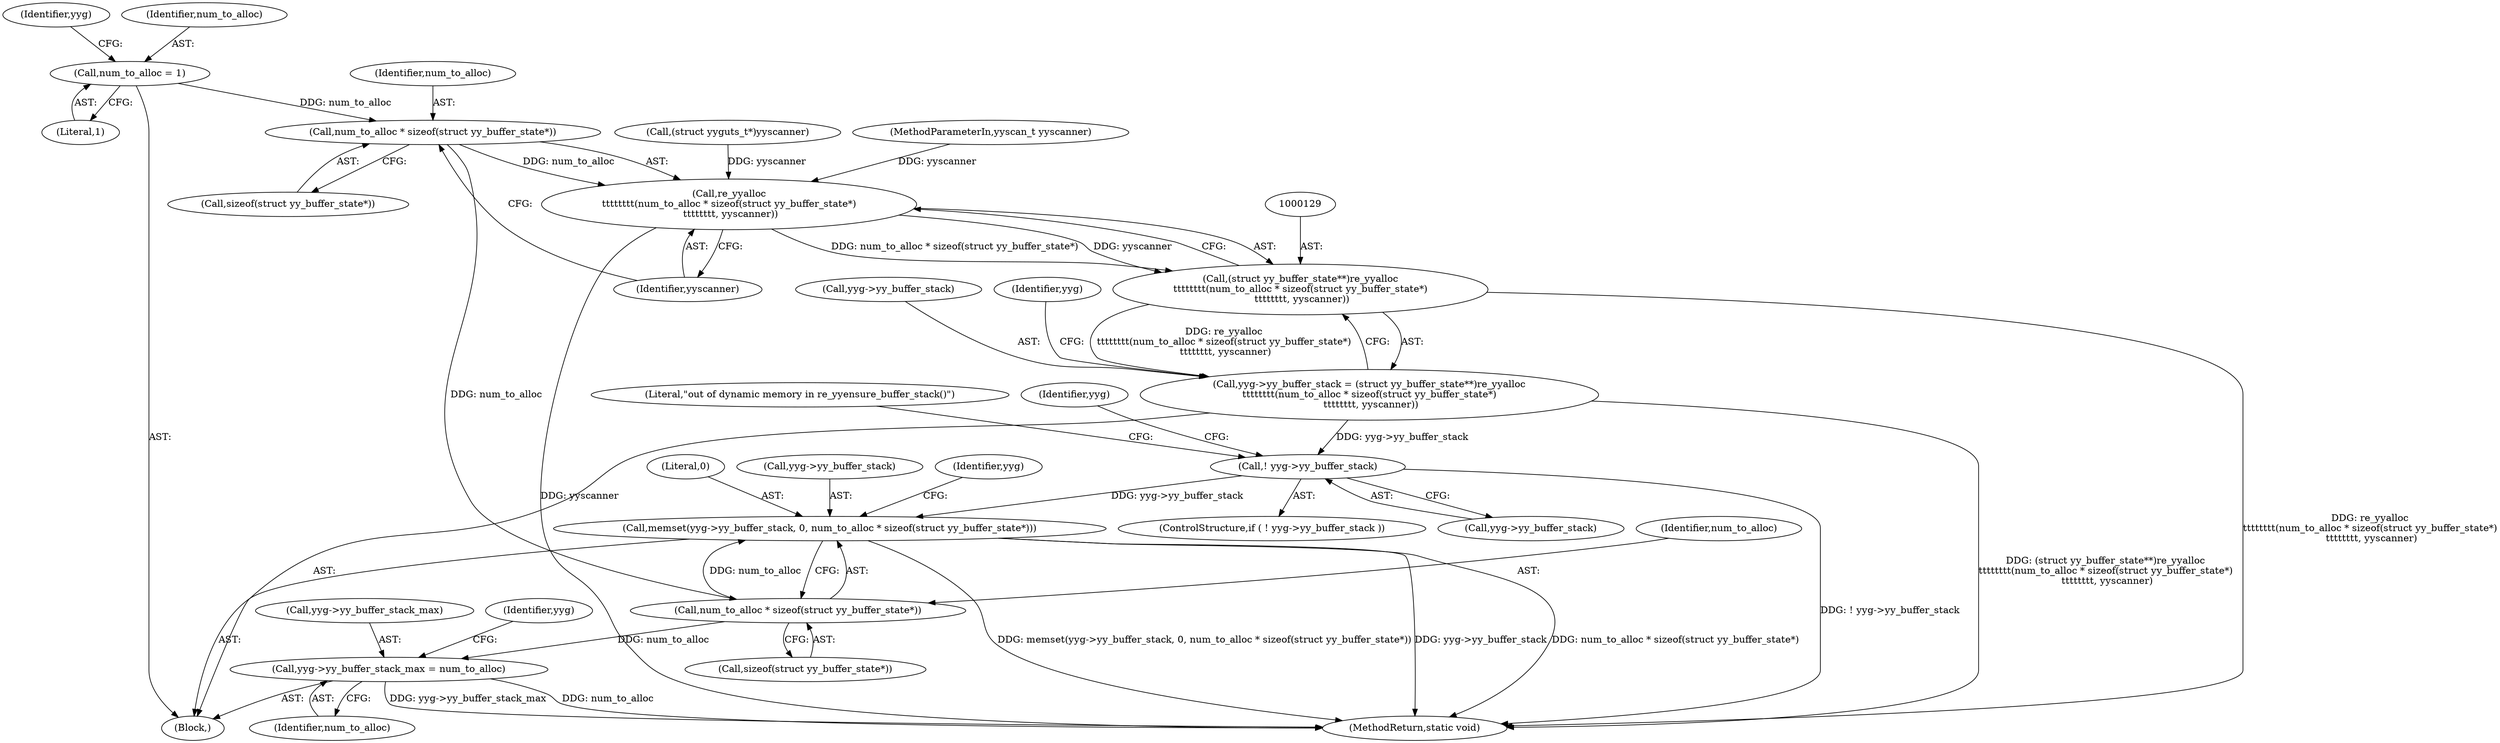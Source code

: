 digraph "0_yara_3119b232c9c453c98d8fa8b6ae4e37ba18117cd4@API" {
"1000131" [label="(Call,num_to_alloc * sizeof(struct yy_buffer_state*))"];
"1000121" [label="(Call,num_to_alloc = 1)"];
"1000130" [label="(Call,re_yyalloc\n\t\t\t\t\t\t\t\t(num_to_alloc * sizeof(struct yy_buffer_state*)\n \t\t\t\t\t\t\t\t, yyscanner))"];
"1000128" [label="(Call,(struct yy_buffer_state**)re_yyalloc\n\t\t\t\t\t\t\t\t(num_to_alloc * sizeof(struct yy_buffer_state*)\n \t\t\t\t\t\t\t\t, yyscanner))"];
"1000124" [label="(Call,yyg->yy_buffer_stack = (struct yy_buffer_state**)re_yyalloc\n\t\t\t\t\t\t\t\t(num_to_alloc * sizeof(struct yy_buffer_state*)\n \t\t\t\t\t\t\t\t, yyscanner))"];
"1000137" [label="(Call,! yyg->yy_buffer_stack)"];
"1000143" [label="(Call,memset(yyg->yy_buffer_stack, 0, num_to_alloc * sizeof(struct yy_buffer_state*)))"];
"1000148" [label="(Call,num_to_alloc * sizeof(struct yy_buffer_state*))"];
"1000152" [label="(Call,yyg->yy_buffer_stack_max = num_to_alloc)"];
"1000112" [label="(Call,(struct yyguts_t*)yyscanner)"];
"1000125" [label="(Call,yyg->yy_buffer_stack)"];
"1000143" [label="(Call,memset(yyg->yy_buffer_stack, 0, num_to_alloc * sizeof(struct yy_buffer_state*)))"];
"1000131" [label="(Call,num_to_alloc * sizeof(struct yy_buffer_state*))"];
"1000136" [label="(ControlStructure,if ( ! yyg->yy_buffer_stack ))"];
"1000150" [label="(Call,sizeof(struct yy_buffer_state*))"];
"1000152" [label="(Call,yyg->yy_buffer_stack_max = num_to_alloc)"];
"1000128" [label="(Call,(struct yy_buffer_state**)re_yyalloc\n\t\t\t\t\t\t\t\t(num_to_alloc * sizeof(struct yy_buffer_state*)\n \t\t\t\t\t\t\t\t, yyscanner))"];
"1000133" [label="(Call,sizeof(struct yy_buffer_state*))"];
"1000156" [label="(Identifier,num_to_alloc)"];
"1000126" [label="(Identifier,yyg)"];
"1000142" [label="(Literal,\"out of dynamic memory in re_yyensure_buffer_stack()\")"];
"1000123" [label="(Literal,1)"];
"1000144" [label="(Call,yyg->yy_buffer_stack)"];
"1000153" [label="(Call,yyg->yy_buffer_stack_max)"];
"1000135" [label="(Identifier,yyscanner)"];
"1000121" [label="(Call,num_to_alloc = 1)"];
"1000148" [label="(Call,num_to_alloc * sizeof(struct yy_buffer_state*))"];
"1000137" [label="(Call,! yyg->yy_buffer_stack)"];
"1000159" [label="(Identifier,yyg)"];
"1000120" [label="(Block,)"];
"1000124" [label="(Call,yyg->yy_buffer_stack = (struct yy_buffer_state**)re_yyalloc\n\t\t\t\t\t\t\t\t(num_to_alloc * sizeof(struct yy_buffer_state*)\n \t\t\t\t\t\t\t\t, yyscanner))"];
"1000225" [label="(MethodReturn,static void)"];
"1000138" [label="(Call,yyg->yy_buffer_stack)"];
"1000154" [label="(Identifier,yyg)"];
"1000122" [label="(Identifier,num_to_alloc)"];
"1000149" [label="(Identifier,num_to_alloc)"];
"1000139" [label="(Identifier,yyg)"];
"1000147" [label="(Literal,0)"];
"1000106" [label="(MethodParameterIn,yyscan_t yyscanner)"];
"1000130" [label="(Call,re_yyalloc\n\t\t\t\t\t\t\t\t(num_to_alloc * sizeof(struct yy_buffer_state*)\n \t\t\t\t\t\t\t\t, yyscanner))"];
"1000132" [label="(Identifier,num_to_alloc)"];
"1000145" [label="(Identifier,yyg)"];
"1000131" -> "1000130"  [label="AST: "];
"1000131" -> "1000133"  [label="CFG: "];
"1000132" -> "1000131"  [label="AST: "];
"1000133" -> "1000131"  [label="AST: "];
"1000135" -> "1000131"  [label="CFG: "];
"1000131" -> "1000130"  [label="DDG: num_to_alloc"];
"1000121" -> "1000131"  [label="DDG: num_to_alloc"];
"1000131" -> "1000148"  [label="DDG: num_to_alloc"];
"1000121" -> "1000120"  [label="AST: "];
"1000121" -> "1000123"  [label="CFG: "];
"1000122" -> "1000121"  [label="AST: "];
"1000123" -> "1000121"  [label="AST: "];
"1000126" -> "1000121"  [label="CFG: "];
"1000130" -> "1000128"  [label="AST: "];
"1000130" -> "1000135"  [label="CFG: "];
"1000135" -> "1000130"  [label="AST: "];
"1000128" -> "1000130"  [label="CFG: "];
"1000130" -> "1000225"  [label="DDG: yyscanner"];
"1000130" -> "1000128"  [label="DDG: num_to_alloc * sizeof(struct yy_buffer_state*)"];
"1000130" -> "1000128"  [label="DDG: yyscanner"];
"1000112" -> "1000130"  [label="DDG: yyscanner"];
"1000106" -> "1000130"  [label="DDG: yyscanner"];
"1000128" -> "1000124"  [label="AST: "];
"1000129" -> "1000128"  [label="AST: "];
"1000124" -> "1000128"  [label="CFG: "];
"1000128" -> "1000225"  [label="DDG: re_yyalloc\n\t\t\t\t\t\t\t\t(num_to_alloc * sizeof(struct yy_buffer_state*)\n \t\t\t\t\t\t\t\t, yyscanner)"];
"1000128" -> "1000124"  [label="DDG: re_yyalloc\n\t\t\t\t\t\t\t\t(num_to_alloc * sizeof(struct yy_buffer_state*)\n \t\t\t\t\t\t\t\t, yyscanner)"];
"1000124" -> "1000120"  [label="AST: "];
"1000125" -> "1000124"  [label="AST: "];
"1000139" -> "1000124"  [label="CFG: "];
"1000124" -> "1000225"  [label="DDG: (struct yy_buffer_state**)re_yyalloc\n\t\t\t\t\t\t\t\t(num_to_alloc * sizeof(struct yy_buffer_state*)\n \t\t\t\t\t\t\t\t, yyscanner)"];
"1000124" -> "1000137"  [label="DDG: yyg->yy_buffer_stack"];
"1000137" -> "1000136"  [label="AST: "];
"1000137" -> "1000138"  [label="CFG: "];
"1000138" -> "1000137"  [label="AST: "];
"1000142" -> "1000137"  [label="CFG: "];
"1000145" -> "1000137"  [label="CFG: "];
"1000137" -> "1000225"  [label="DDG: ! yyg->yy_buffer_stack"];
"1000137" -> "1000143"  [label="DDG: yyg->yy_buffer_stack"];
"1000143" -> "1000120"  [label="AST: "];
"1000143" -> "1000148"  [label="CFG: "];
"1000144" -> "1000143"  [label="AST: "];
"1000147" -> "1000143"  [label="AST: "];
"1000148" -> "1000143"  [label="AST: "];
"1000154" -> "1000143"  [label="CFG: "];
"1000143" -> "1000225"  [label="DDG: yyg->yy_buffer_stack"];
"1000143" -> "1000225"  [label="DDG: num_to_alloc * sizeof(struct yy_buffer_state*)"];
"1000143" -> "1000225"  [label="DDG: memset(yyg->yy_buffer_stack, 0, num_to_alloc * sizeof(struct yy_buffer_state*))"];
"1000148" -> "1000143"  [label="DDG: num_to_alloc"];
"1000148" -> "1000150"  [label="CFG: "];
"1000149" -> "1000148"  [label="AST: "];
"1000150" -> "1000148"  [label="AST: "];
"1000148" -> "1000152"  [label="DDG: num_to_alloc"];
"1000152" -> "1000120"  [label="AST: "];
"1000152" -> "1000156"  [label="CFG: "];
"1000153" -> "1000152"  [label="AST: "];
"1000156" -> "1000152"  [label="AST: "];
"1000159" -> "1000152"  [label="CFG: "];
"1000152" -> "1000225"  [label="DDG: yyg->yy_buffer_stack_max"];
"1000152" -> "1000225"  [label="DDG: num_to_alloc"];
}
